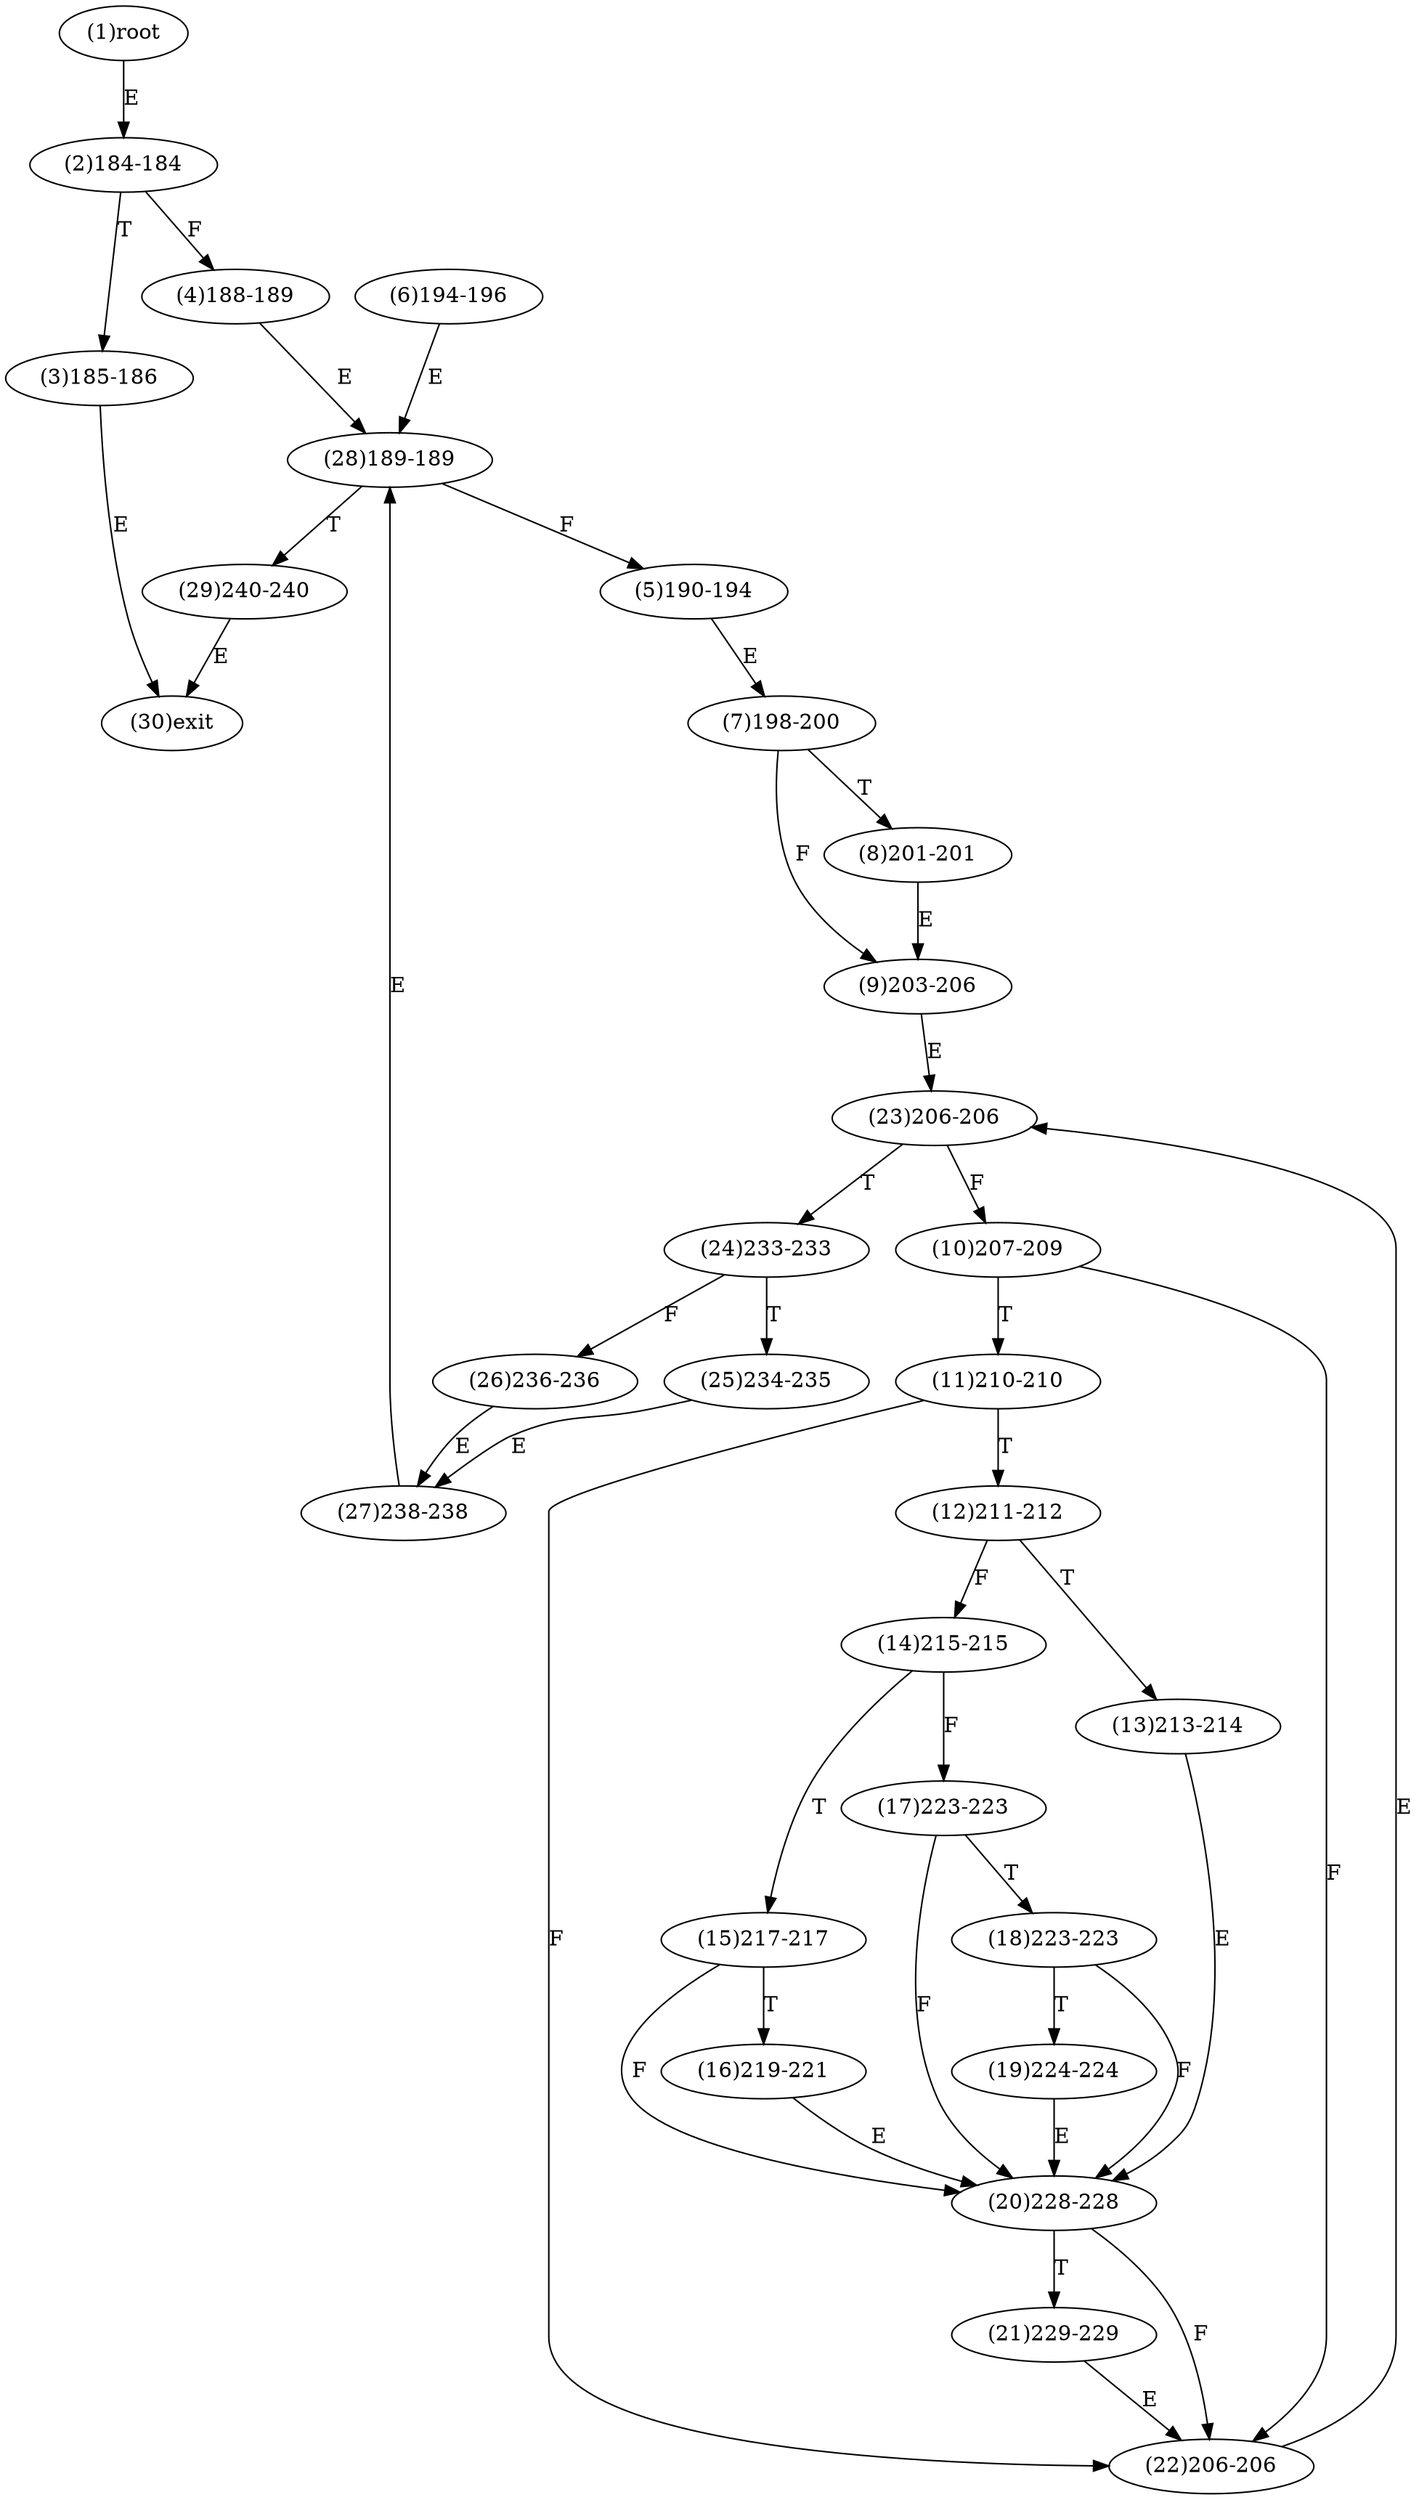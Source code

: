 digraph "" { 
1[ label="(1)root"];
2[ label="(2)184-184"];
3[ label="(3)185-186"];
4[ label="(4)188-189"];
5[ label="(5)190-194"];
6[ label="(6)194-196"];
7[ label="(7)198-200"];
8[ label="(8)201-201"];
9[ label="(9)203-206"];
10[ label="(10)207-209"];
11[ label="(11)210-210"];
12[ label="(12)211-212"];
13[ label="(13)213-214"];
14[ label="(14)215-215"];
15[ label="(15)217-217"];
17[ label="(17)223-223"];
16[ label="(16)219-221"];
19[ label="(19)224-224"];
18[ label="(18)223-223"];
21[ label="(21)229-229"];
20[ label="(20)228-228"];
23[ label="(23)206-206"];
22[ label="(22)206-206"];
25[ label="(25)234-235"];
24[ label="(24)233-233"];
27[ label="(27)238-238"];
26[ label="(26)236-236"];
29[ label="(29)240-240"];
28[ label="(28)189-189"];
30[ label="(30)exit"];
1->2[ label="E"];
2->4[ label="F"];
2->3[ label="T"];
3->30[ label="E"];
4->28[ label="E"];
5->7[ label="E"];
6->28[ label="E"];
7->9[ label="F"];
7->8[ label="T"];
8->9[ label="E"];
9->23[ label="E"];
10->22[ label="F"];
10->11[ label="T"];
11->22[ label="F"];
11->12[ label="T"];
12->14[ label="F"];
12->13[ label="T"];
13->20[ label="E"];
14->17[ label="F"];
14->15[ label="T"];
15->20[ label="F"];
15->16[ label="T"];
16->20[ label="E"];
17->20[ label="F"];
17->18[ label="T"];
18->20[ label="F"];
18->19[ label="T"];
19->20[ label="E"];
20->22[ label="F"];
20->21[ label="T"];
21->22[ label="E"];
22->23[ label="E"];
23->10[ label="F"];
23->24[ label="T"];
24->26[ label="F"];
24->25[ label="T"];
25->27[ label="E"];
26->27[ label="E"];
27->28[ label="E"];
28->5[ label="F"];
28->29[ label="T"];
29->30[ label="E"];
}